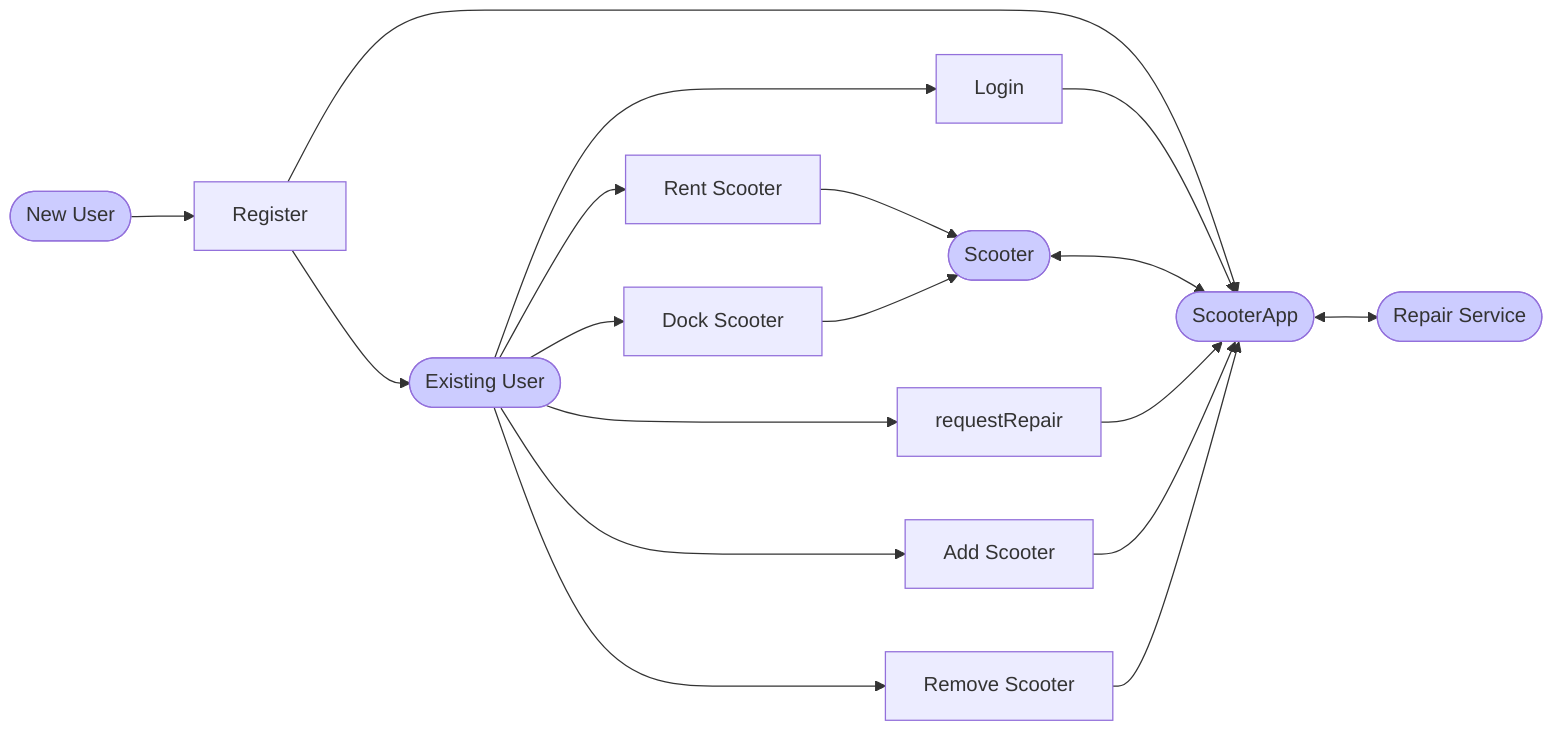 flowchart LR
    EXISTINGUSER([Existing User])
    NEWUSER([New User])
    SCOOTER([Scooter])
    REPAIRSERVICE([Repair Service])
    style REPAIRSERVICE fill:#ccf
    style SCOOTER fill:#ccf
    style NEWUSER fill:#ccf
    style EXISTINGUSER fill:#ccf
    EXISTINGUSER-->login[Login]
    EXISTINGUSER-->rent
    EXISTINGUSER-->dock
    NEWUSER-->register
    EXISTINGUSER-->requestRepair
    EXISTINGUSER-->addScooter
    SCOOTERAPP([ScooterApp])
    style SCOOTERAPP fill:#ccf
    EXISTINGUSER-->removeScooter


    addScooter[Add Scooter]
    removeScooter[Remove Scooter]

    rent[Rent Scooter]



    dock[Dock Scooter]



    register[Register]

    login-->SCOOTERAPP
    register-->SCOOTERAPP
    requestRepair-->SCOOTERAPP
    register-->EXISTINGUSER
    rent-->SCOOTER
    dock-->SCOOTER
    SCOOTER<-->SCOOTERAPP

    SCOOTERAPP<-->REPAIRSERVICE

    addScooter-->SCOOTERAPP
    removeScooter-->SCOOTERAPP

    register